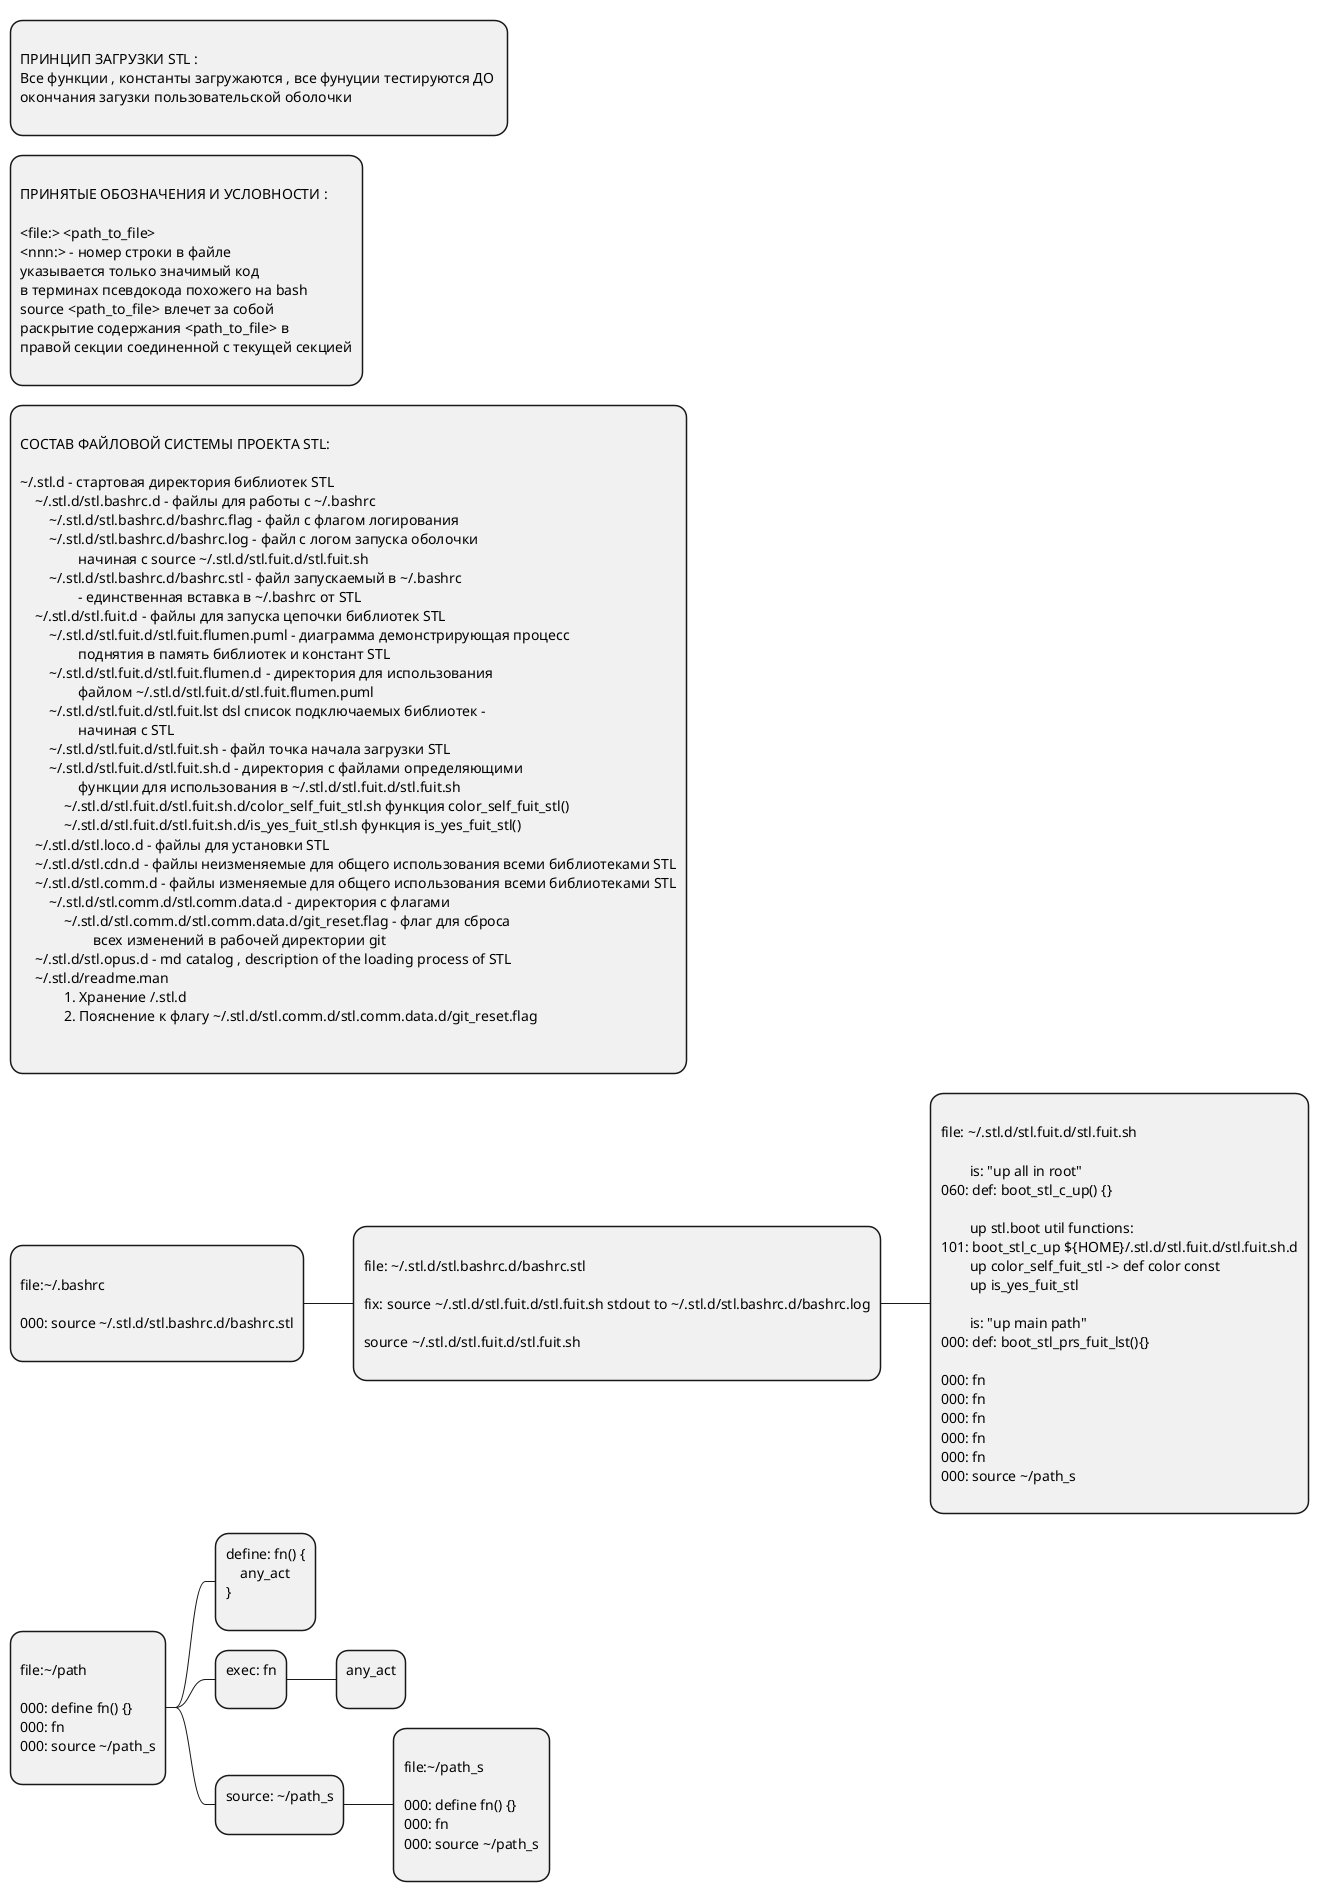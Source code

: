 @startmindmap
*:
ПРИНЦИП ЗАГРУЗКИ STL :
Все функции , константы загружаются , все фунуции тестируются ДО 
окончания загузки пользовательской оболочки
;

*:
ПРИНЯТЫЕ ОБОЗНАЧЕНИЯ И УСЛОВНОСТИ :

<file:> <path_to_file>
<nnn:> - номер строки в файле
указывается только значимый код 
в терминах псевдокода похожего на bash
source <path_to_file> влечет за собой 
раскрытие содержания <path_to_file> в 
правой секции соединенной с текущей секцией
;

*:
СОСТАВ ФАЙЛОВОЙ СИСТЕМЫ ПРОЕКТА STL:

\~/.stl.d - стартовая директория библиотек STL 
    \~/.stl.d/stl.bashrc.d - файлы для работы с \~/.bashrc
        \~/.stl.d/stl.bashrc.d/bashrc.flag - файл с флагом логирования 
        \~/.stl.d/stl.bashrc.d/bashrc.log - файл с логом запуска оболочки 
                начиная с source \~/.stl.d/stl.fuit.d/stl.fuit.sh 
        \~/.stl.d/stl.bashrc.d/bashrc.stl - файл запускаемый в \~/.bashrc
                - единственная вставка в \~/.bashrc от STL
    \~/.stl.d/stl.fuit.d - файлы для запуска цепочки библиотек STL
        \~/.stl.d/stl.fuit.d/stl.fuit.flumen.puml - диаграмма демонстрирующая процесс 
                поднятия в память библиотек и констант STL
        \~/.stl.d/stl.fuit.d/stl.fuit.flumen.d - директория для использования 
                файлом \~/.stl.d/stl.fuit.d/stl.fuit.flumen.puml
        \~/.stl.d/stl.fuit.d/stl.fuit.lst dsl список подключаемых библиотек - 
                начиная с STL
        \~/.stl.d/stl.fuit.d/stl.fuit.sh - файл точка начала загрузки STL
        \~/.stl.d/stl.fuit.d/stl.fuit.sh.d - директория с файлами определяющими
                функции для использования в \~/.stl.d/stl.fuit.d/stl.fuit.sh
            \~/.stl.d/stl.fuit.d/stl.fuit.sh.d/color_self_fuit_stl.sh функция color_self_fuit_stl()
            \~/.stl.d/stl.fuit.d/stl.fuit.sh.d/is_yes_fuit_stl.sh функция is_yes_fuit_stl()
    \~/.stl.d/stl.loco.d - файлы для установки STL
    \~/.stl.d/stl.cdn.d - файлы неизменяемые для общего использования всеми библиотеками STL
    \~/.stl.d/stl.comm.d - файлы изменяемые для общего использования всеми библиотеками STL
        \~/.stl.d/stl.comm.d/stl.comm.data.d - директория с флагами
            \~/.stl.d/stl.comm.d/stl.comm.data.d/git_reset.flag - флаг для сброса
                    всех изменений в рабочей директории git 
    \~/.stl.d/stl.opus.d - md catalog , description of the loading process of STL
    \~/.stl.d/readme.man 
            1. Хранение ~/.stl.d
            2. Пояснение к флагу \~/.stl.d/stl.comm.d/stl.comm.data.d/git_reset.flag

' ВНУТРЕННИЕ УПРАВЛЯЮЩИЕ ФАЙЛЫ
' USER ВНЕШНИЕ УПРАВЛЯЮЩИЕ ФАЙЛЫ
' USER ВНЕШНИЕ ИНФОРМАЦИОННЫЕ ФАЙЛЫ STL
;
*:
file:\~/.bashrc

000: source \~/.stl.d/stl.bashrc.d/bashrc.stl
;

**:
file: \~/.stl.d/stl.bashrc.d/bashrc.stl

fix: source \~/.stl.d/stl.fuit.d/stl.fuit.sh stdout to \~/.stl.d/stl.bashrc.d/bashrc.log

source \~/.stl.d/stl.fuit.d/stl.fuit.sh
;

***:
file: \~/.stl.d/stl.fuit.d/stl.fuit.sh

        is: "up all in root"
060: def: boot_stl_c_up() {}

        up stl.boot util functions:
101: boot_stl_c_up ${HOME}/.stl.d/stl.fuit.d/stl.fuit.sh.d
        up color_self_fuit_stl -> def color const
        up is_yes_fuit_stl

        is: "up main path"
000: def: boot_stl_prs_fuit_lst(){}

000: fn 
000: fn 
000: fn 
000: fn 
000: fn 
000: source \~/path_s
;


' STANDART DGM -------- start --------
*:
file:\~/path

000: define fn() {}
000: fn 
000: source \~/path_s
;


**:define: fn() {
    any_act
}
;

**:exec: fn
;

***:any_act
;

**:source: \~/path_s
;

***:
file:\~/path_s

000: define fn() {}
000: fn 
000: source \~/path_s
;

' STANDART DGM -------- end --------

@endmindmap